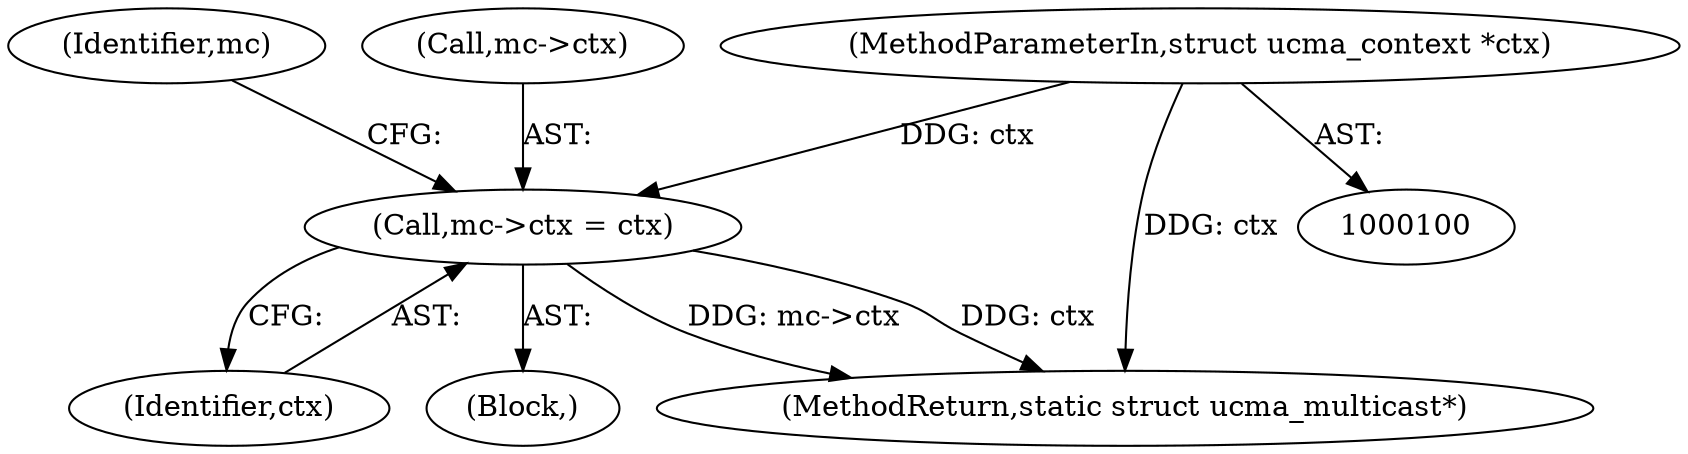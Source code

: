 digraph "0_linux_cb2595c1393b4a5211534e6f0a0fbad369e21ad8@pointer" {
"1000140" [label="(Call,mc->ctx = ctx)"];
"1000101" [label="(MethodParameterIn,struct ucma_context *ctx)"];
"1000144" [label="(Identifier,ctx)"];
"1000148" [label="(Identifier,mc)"];
"1000102" [label="(Block,)"];
"1000161" [label="(MethodReturn,static struct ucma_multicast*)"];
"1000141" [label="(Call,mc->ctx)"];
"1000101" [label="(MethodParameterIn,struct ucma_context *ctx)"];
"1000140" [label="(Call,mc->ctx = ctx)"];
"1000140" -> "1000102"  [label="AST: "];
"1000140" -> "1000144"  [label="CFG: "];
"1000141" -> "1000140"  [label="AST: "];
"1000144" -> "1000140"  [label="AST: "];
"1000148" -> "1000140"  [label="CFG: "];
"1000140" -> "1000161"  [label="DDG: mc->ctx"];
"1000140" -> "1000161"  [label="DDG: ctx"];
"1000101" -> "1000140"  [label="DDG: ctx"];
"1000101" -> "1000100"  [label="AST: "];
"1000101" -> "1000161"  [label="DDG: ctx"];
}
